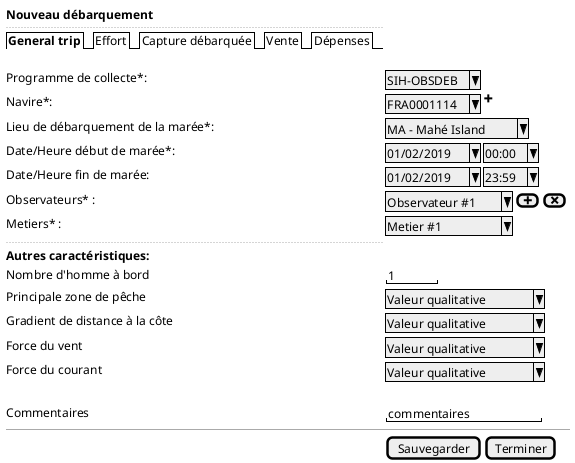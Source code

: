 @startsalt
{
  <b>Nouveau débarquement
  ..
  {/ <b>General trip | Effort | Capture débarquée | Vente | Dépenses }
  .
  Programme de collecte*:       | { ^SIH-OBSDEB^ }
  Navire*:                      | { ^FRA0001114^ | <&plus> }
  Lieu de débarquement de la marée*:     | { ^MA - Mahé Island^ }
  Date/Heure début de marée*:   | { ^01/02/2019^ | ^00:00^ }
  Date/Heure fin de marée:      | { ^01/02/2019^ | ^23:59^ }
  Observateurs* :               | { ^Observateur #1^ | [<&plus>] | [<&x>]}
  Metiers* :                    | { ^Metier #1     ^ }
  ..
  <b>Autres caractéristiques:
  Nombre d'homme à bord           | { "   1  " }
  Principale zone de pêche        | { ^Valeur qualitative^ }
  Gradient de distance à la côte  | { ^Valeur qualitative^ }
  Force du vent                   | { ^Valeur qualitative^ }
  Force du courant                | { ^Valeur qualitative^ }
  .
  Commentaires              | { "commentaires       "}

  -- | --

  .                          | {[Sauvegarder] | [Terminer]}
}
@endsalt
